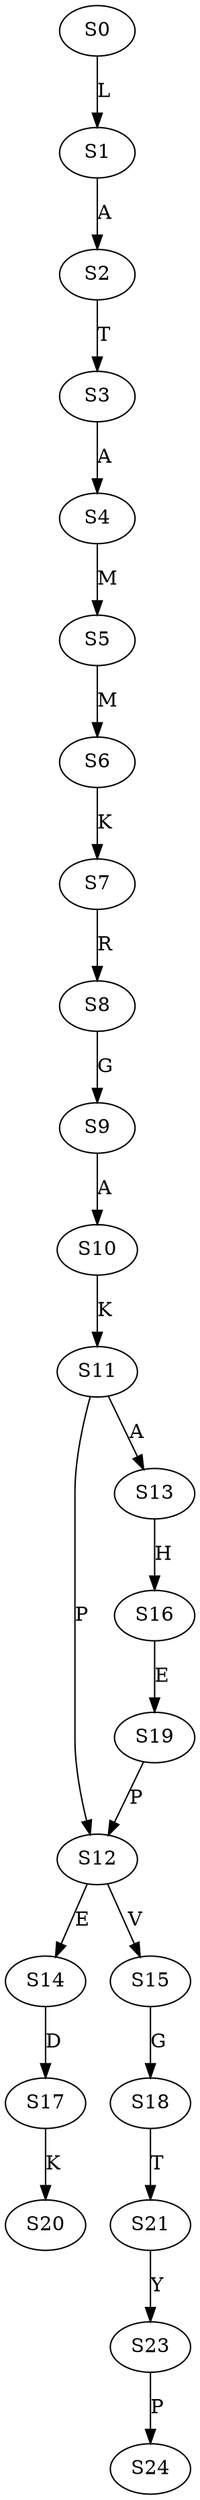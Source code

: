 strict digraph  {
	S0 -> S1 [ label = L ];
	S1 -> S2 [ label = A ];
	S2 -> S3 [ label = T ];
	S3 -> S4 [ label = A ];
	S4 -> S5 [ label = M ];
	S5 -> S6 [ label = M ];
	S6 -> S7 [ label = K ];
	S7 -> S8 [ label = R ];
	S8 -> S9 [ label = G ];
	S9 -> S10 [ label = A ];
	S10 -> S11 [ label = K ];
	S11 -> S12 [ label = P ];
	S11 -> S13 [ label = A ];
	S12 -> S14 [ label = E ];
	S12 -> S15 [ label = V ];
	S13 -> S16 [ label = H ];
	S14 -> S17 [ label = D ];
	S15 -> S18 [ label = G ];
	S16 -> S19 [ label = E ];
	S17 -> S20 [ label = K ];
	S18 -> S21 [ label = T ];
	S19 -> S12 [ label = P ];
	S21 -> S23 [ label = Y ];
	S23 -> S24 [ label = P ];
}
